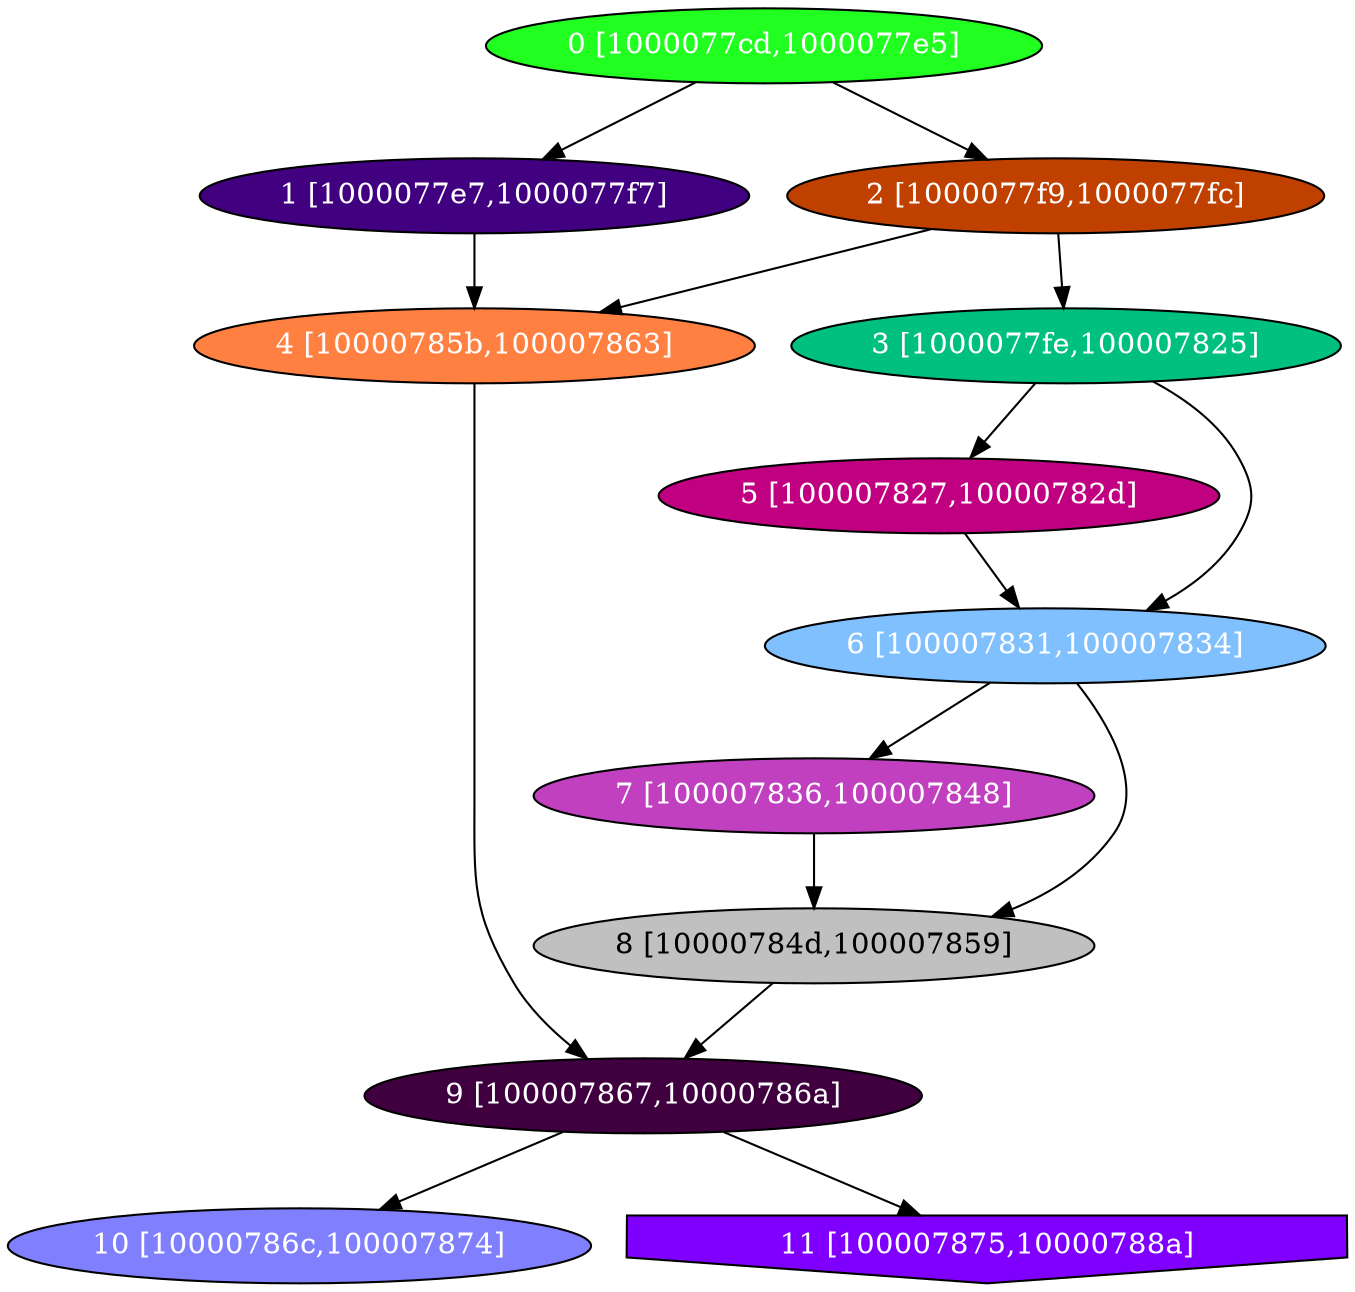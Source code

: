 diGraph tar{
	tar_0  [style=filled fillcolor="#20FF20" fontcolor="#ffffff" shape=oval label="0 [1000077cd,1000077e5]"]
	tar_1  [style=filled fillcolor="#400080" fontcolor="#ffffff" shape=oval label="1 [1000077e7,1000077f7]"]
	tar_2  [style=filled fillcolor="#C04000" fontcolor="#ffffff" shape=oval label="2 [1000077f9,1000077fc]"]
	tar_3  [style=filled fillcolor="#00C080" fontcolor="#ffffff" shape=oval label="3 [1000077fe,100007825]"]
	tar_4  [style=filled fillcolor="#FF8040" fontcolor="#ffffff" shape=oval label="4 [10000785b,100007863]"]
	tar_5  [style=filled fillcolor="#C00080" fontcolor="#ffffff" shape=oval label="5 [100007827,10000782d]"]
	tar_6  [style=filled fillcolor="#80C0FF" fontcolor="#ffffff" shape=oval label="6 [100007831,100007834]"]
	tar_7  [style=filled fillcolor="#C040C0" fontcolor="#ffffff" shape=oval label="7 [100007836,100007848]"]
	tar_8  [style=filled fillcolor="#C0C0C0" fontcolor="#000000" shape=oval label="8 [10000784d,100007859]"]
	tar_9  [style=filled fillcolor="#400040" fontcolor="#ffffff" shape=oval label="9 [100007867,10000786a]"]
	tar_a  [style=filled fillcolor="#8080FF" fontcolor="#ffffff" shape=oval label="10 [10000786c,100007874]"]
	tar_b  [style=filled fillcolor="#8000FF" fontcolor="#ffffff" shape=invhouse label="11 [100007875,10000788a]"]

	tar_0 -> tar_1
	tar_0 -> tar_2
	tar_1 -> tar_4
	tar_2 -> tar_3
	tar_2 -> tar_4
	tar_3 -> tar_5
	tar_3 -> tar_6
	tar_4 -> tar_9
	tar_5 -> tar_6
	tar_6 -> tar_7
	tar_6 -> tar_8
	tar_7 -> tar_8
	tar_8 -> tar_9
	tar_9 -> tar_a
	tar_9 -> tar_b
}